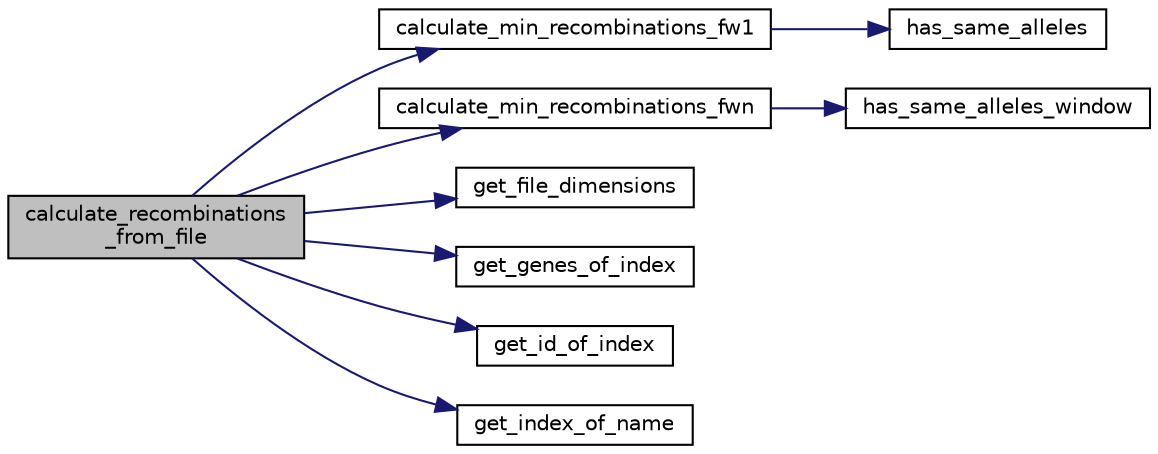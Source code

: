 digraph "calculate_recombinations_from_file"
{
 // LATEX_PDF_SIZE
  edge [fontname="Helvetica",fontsize="10",labelfontname="Helvetica",labelfontsize="10"];
  node [fontname="Helvetica",fontsize="10",shape=record];
  rankdir="LR";
  Node1 [label="calculate_recombinations\l_from_file",height=0.2,width=0.4,color="black", fillcolor="grey75", style="filled", fontcolor="black",tooltip="Provides guesses as to the location of recombination events that led to the creation of certain genot..."];
  Node1 -> Node2 [color="midnightblue",fontsize="10",style="solid",fontname="Helvetica"];
  Node2 [label="calculate_min_recombinations_fw1",height=0.2,width=0.4,color="black", fillcolor="white", style="filled",URL="$group__recomb.html#gabefce26ab485e6886d7bbfcaa5692f3a",tooltip="Identify markers in the genotype of offspring where recombination from its parents occured."];
  Node2 -> Node3 [color="midnightblue",fontsize="10",style="solid",fontname="Helvetica"];
  Node3 [label="has_same_alleles",height=0.2,width=0.4,color="black", fillcolor="white", style="filled",URL="$group__recomb.html#gaa71cdbced90506820ef61bd842ecfa40",tooltip="Simple operator to determine if at marker i, two genotypes share at least one allele."];
  Node1 -> Node4 [color="midnightblue",fontsize="10",style="solid",fontname="Helvetica"];
  Node4 [label="calculate_min_recombinations_fwn",height=0.2,width=0.4,color="black", fillcolor="white", style="filled",URL="$group__recomb.html#ga9c9c066183d70aa46d4ed4d224116580",tooltip="Identify markers in the genotype of offspring where recombination from its parents occured,..."];
  Node4 -> Node5 [color="midnightblue",fontsize="10",style="solid",fontname="Helvetica"];
  Node5 [label="has_same_alleles_window",height=0.2,width=0.4,color="black", fillcolor="white", style="filled",URL="$group__recomb.html#gab88223532880a22dfc966be4cdb4107b",tooltip="Simple operator to determine if at markers with indexes i to i+w inclusive, two genotypes share at le..."];
  Node1 -> Node6 [color="midnightblue",fontsize="10",style="solid",fontname="Helvetica"];
  Node6 [label="get_file_dimensions",height=0.2,width=0.4,color="black", fillcolor="white", style="filled",URL="$group__supporters.html#ga392c23248f22e9faf085198dbb1d8711",tooltip="Opens a table file and reads the number of columns and rows (including headers) separated by sep into..."];
  Node1 -> Node7 [color="midnightblue",fontsize="10",style="solid",fontname="Helvetica"];
  Node7 [label="get_genes_of_index",height=0.2,width=0.4,color="black", fillcolor="white", style="filled",URL="$group__getters.html#gabb1b5976faef4289fa7d5338d43aafb8",tooltip="Get the alleles of a genotype by its index."];
  Node1 -> Node8 [color="midnightblue",fontsize="10",style="solid",fontname="Helvetica"];
  Node8 [label="get_id_of_index",height=0.2,width=0.4,color="black", fillcolor="white", style="filled",URL="$group__getters.html#ga67f649fd36494324e609b06fcc960785",tooltip="Get the id of a genotype by its index."];
  Node1 -> Node9 [color="midnightblue",fontsize="10",style="solid",fontname="Helvetica"];
  Node9 [label="get_index_of_name",height=0.2,width=0.4,color="black", fillcolor="white", style="filled",URL="$group__getters.html#ga93779d37ca9081d07987fd83c27b84af",tooltip="Search for a genotype with a particular name in a linked list of AlleleMatrix, and return its index."];
}
